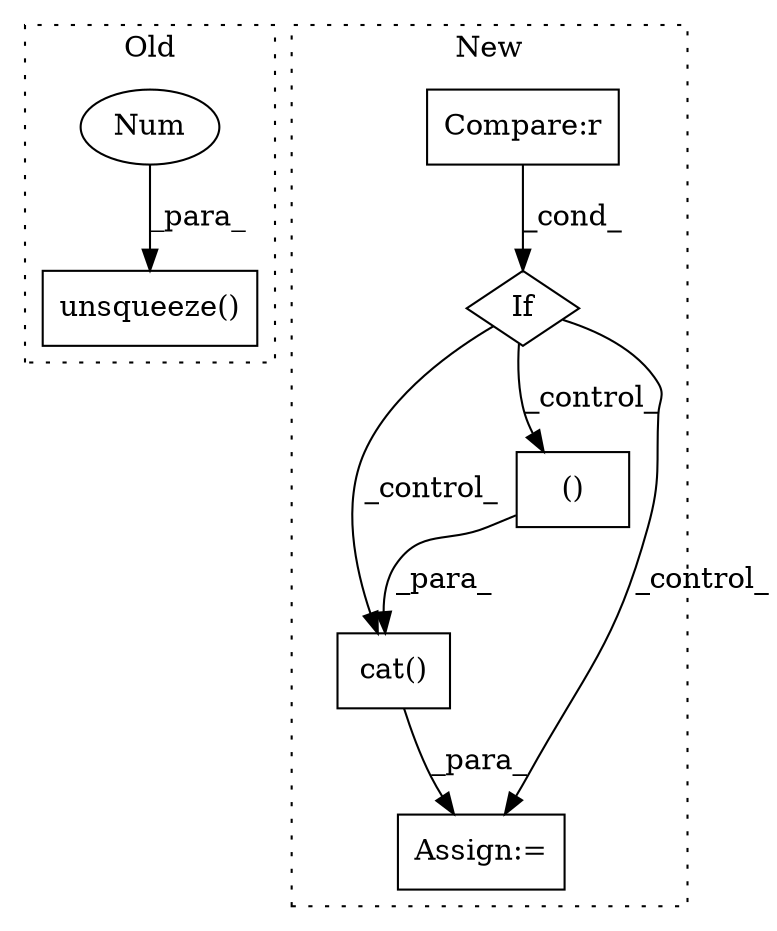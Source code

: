 digraph G {
subgraph cluster0 {
1 [label="unsqueeze()" a="75" s="7092,7155" l="62,1" shape="box"];
4 [label="Num" a="76" s="7154" l="1" shape="ellipse"];
label = "Old";
style="dotted";
}
subgraph cluster1 {
2 [label="cat()" a="75" s="7361,7395" l="10,8" shape="box"];
3 [label="Assign:=" a="68" s="7358" l="3" shape="box"];
5 [label="()" a="54" s="7379" l="15" shape="box"];
6 [label="If" a="96" s="7182,7213" l="3,14" shape="diamond"];
7 [label="Compare:r" a="40" s="7185" l="28" shape="box"];
label = "New";
style="dotted";
}
2 -> 3 [label="_para_"];
4 -> 1 [label="_para_"];
5 -> 2 [label="_para_"];
6 -> 2 [label="_control_"];
6 -> 5 [label="_control_"];
6 -> 3 [label="_control_"];
7 -> 6 [label="_cond_"];
}